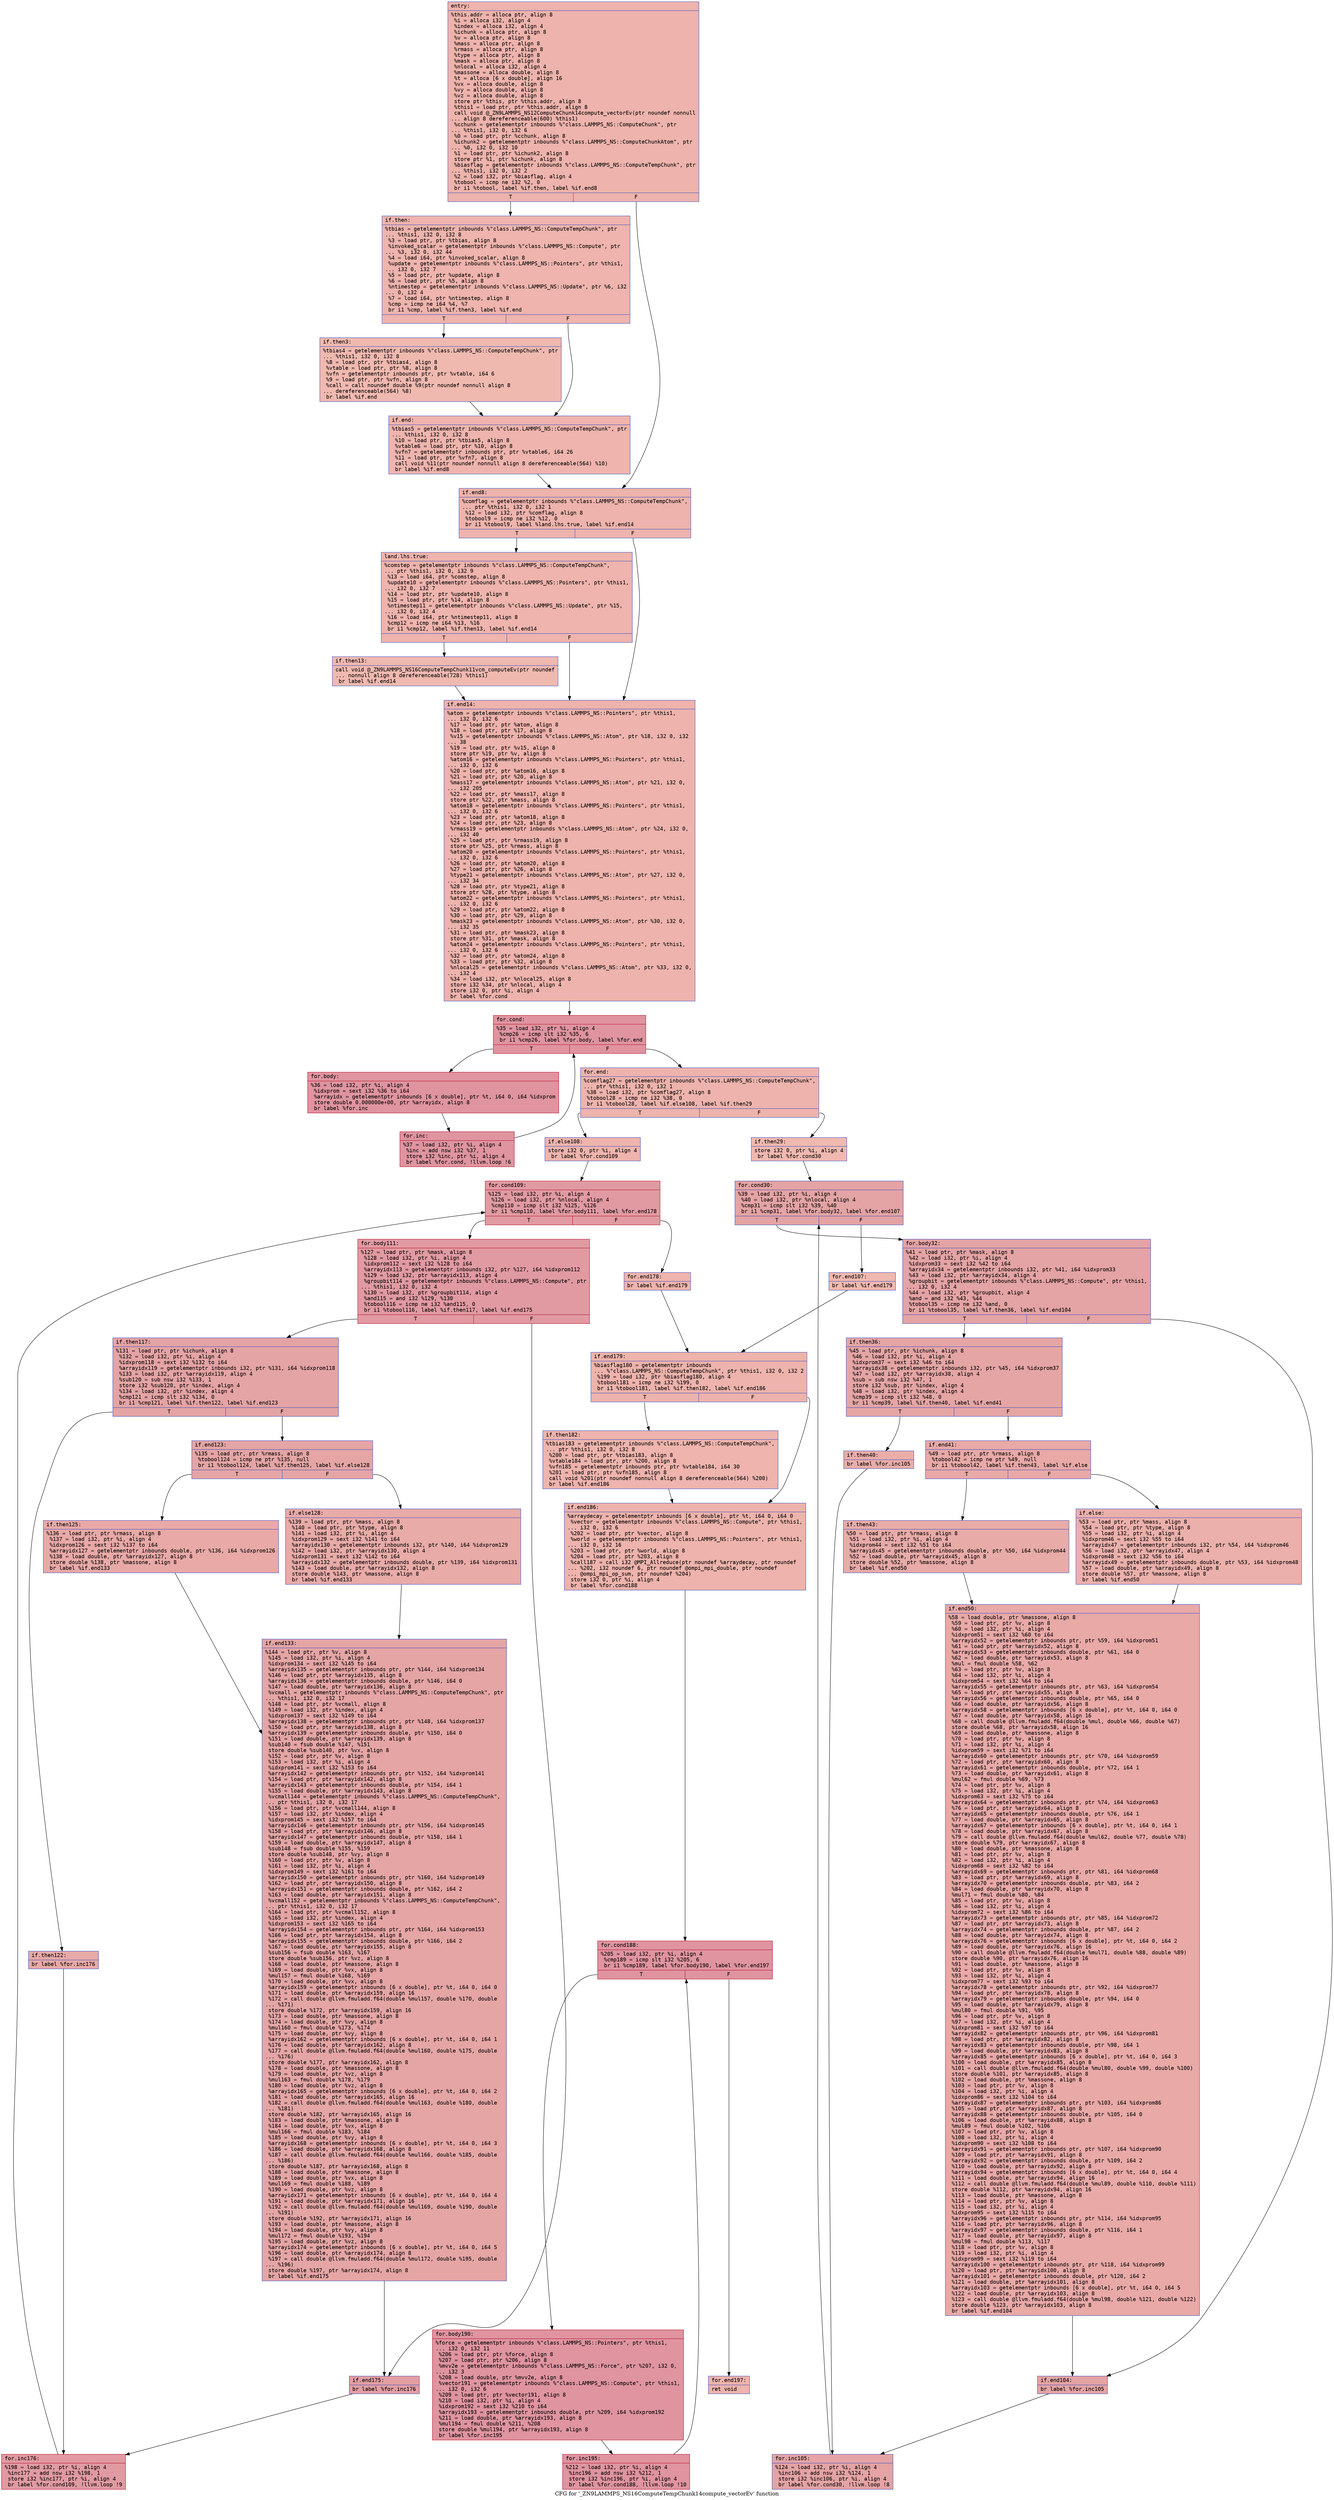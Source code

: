 digraph "CFG for '_ZN9LAMMPS_NS16ComputeTempChunk14compute_vectorEv' function" {
	label="CFG for '_ZN9LAMMPS_NS16ComputeTempChunk14compute_vectorEv' function";

	Node0x555af8be9c40 [shape=record,color="#3d50c3ff", style=filled, fillcolor="#d6524470" fontname="Courier",label="{entry:\l|  %this.addr = alloca ptr, align 8\l  %i = alloca i32, align 4\l  %index = alloca i32, align 4\l  %ichunk = alloca ptr, align 8\l  %v = alloca ptr, align 8\l  %mass = alloca ptr, align 8\l  %rmass = alloca ptr, align 8\l  %type = alloca ptr, align 8\l  %mask = alloca ptr, align 8\l  %nlocal = alloca i32, align 4\l  %massone = alloca double, align 8\l  %t = alloca [6 x double], align 16\l  %vx = alloca double, align 8\l  %vy = alloca double, align 8\l  %vz = alloca double, align 8\l  store ptr %this, ptr %this.addr, align 8\l  %this1 = load ptr, ptr %this.addr, align 8\l  call void @_ZN9LAMMPS_NS12ComputeChunk14compute_vectorEv(ptr noundef nonnull\l... align 8 dereferenceable(600) %this1)\l  %cchunk = getelementptr inbounds %\"class.LAMMPS_NS::ComputeChunk\", ptr\l... %this1, i32 0, i32 6\l  %0 = load ptr, ptr %cchunk, align 8\l  %ichunk2 = getelementptr inbounds %\"class.LAMMPS_NS::ComputeChunkAtom\", ptr\l... %0, i32 0, i32 10\l  %1 = load ptr, ptr %ichunk2, align 8\l  store ptr %1, ptr %ichunk, align 8\l  %biasflag = getelementptr inbounds %\"class.LAMMPS_NS::ComputeTempChunk\", ptr\l... %this1, i32 0, i32 2\l  %2 = load i32, ptr %biasflag, align 4\l  %tobool = icmp ne i32 %2, 0\l  br i1 %tobool, label %if.then, label %if.end8\l|{<s0>T|<s1>F}}"];
	Node0x555af8be9c40:s0 -> Node0x555af8bef3b0[tooltip="entry -> if.then\nProbability 62.50%" ];
	Node0x555af8be9c40:s1 -> Node0x555af8bef420[tooltip="entry -> if.end8\nProbability 37.50%" ];
	Node0x555af8bef3b0 [shape=record,color="#3d50c3ff", style=filled, fillcolor="#d8564670" fontname="Courier",label="{if.then:\l|  %tbias = getelementptr inbounds %\"class.LAMMPS_NS::ComputeTempChunk\", ptr\l... %this1, i32 0, i32 8\l  %3 = load ptr, ptr %tbias, align 8\l  %invoked_scalar = getelementptr inbounds %\"class.LAMMPS_NS::Compute\", ptr\l... %3, i32 0, i32 44\l  %4 = load i64, ptr %invoked_scalar, align 8\l  %update = getelementptr inbounds %\"class.LAMMPS_NS::Pointers\", ptr %this1,\l... i32 0, i32 7\l  %5 = load ptr, ptr %update, align 8\l  %6 = load ptr, ptr %5, align 8\l  %ntimestep = getelementptr inbounds %\"class.LAMMPS_NS::Update\", ptr %6, i32\l... 0, i32 4\l  %7 = load i64, ptr %ntimestep, align 8\l  %cmp = icmp ne i64 %4, %7\l  br i1 %cmp, label %if.then3, label %if.end\l|{<s0>T|<s1>F}}"];
	Node0x555af8bef3b0:s0 -> Node0x555af8befda0[tooltip="if.then -> if.then3\nProbability 50.00%" ];
	Node0x555af8bef3b0:s1 -> Node0x555af8befe20[tooltip="if.then -> if.end\nProbability 50.00%" ];
	Node0x555af8befda0 [shape=record,color="#3d50c3ff", style=filled, fillcolor="#de614d70" fontname="Courier",label="{if.then3:\l|  %tbias4 = getelementptr inbounds %\"class.LAMMPS_NS::ComputeTempChunk\", ptr\l... %this1, i32 0, i32 8\l  %8 = load ptr, ptr %tbias4, align 8\l  %vtable = load ptr, ptr %8, align 8\l  %vfn = getelementptr inbounds ptr, ptr %vtable, i64 6\l  %9 = load ptr, ptr %vfn, align 8\l  %call = call noundef double %9(ptr noundef nonnull align 8\l... dereferenceable(564) %8)\l  br label %if.end\l}"];
	Node0x555af8befda0 -> Node0x555af8befe20[tooltip="if.then3 -> if.end\nProbability 100.00%" ];
	Node0x555af8befe20 [shape=record,color="#3d50c3ff", style=filled, fillcolor="#d8564670" fontname="Courier",label="{if.end:\l|  %tbias5 = getelementptr inbounds %\"class.LAMMPS_NS::ComputeTempChunk\", ptr\l... %this1, i32 0, i32 8\l  %10 = load ptr, ptr %tbias5, align 8\l  %vtable6 = load ptr, ptr %10, align 8\l  %vfn7 = getelementptr inbounds ptr, ptr %vtable6, i64 26\l  %11 = load ptr, ptr %vfn7, align 8\l  call void %11(ptr noundef nonnull align 8 dereferenceable(564) %10)\l  br label %if.end8\l}"];
	Node0x555af8befe20 -> Node0x555af8bef420[tooltip="if.end -> if.end8\nProbability 100.00%" ];
	Node0x555af8bef420 [shape=record,color="#3d50c3ff", style=filled, fillcolor="#d6524470" fontname="Courier",label="{if.end8:\l|  %comflag = getelementptr inbounds %\"class.LAMMPS_NS::ComputeTempChunk\",\l... ptr %this1, i32 0, i32 1\l  %12 = load i32, ptr %comflag, align 8\l  %tobool9 = icmp ne i32 %12, 0\l  br i1 %tobool9, label %land.lhs.true, label %if.end14\l|{<s0>T|<s1>F}}"];
	Node0x555af8bef420:s0 -> Node0x555af8bf0ab0[tooltip="if.end8 -> land.lhs.true\nProbability 62.50%" ];
	Node0x555af8bef420:s1 -> Node0x555af8bf0b30[tooltip="if.end8 -> if.end14\nProbability 37.50%" ];
	Node0x555af8bf0ab0 [shape=record,color="#3d50c3ff", style=filled, fillcolor="#d8564670" fontname="Courier",label="{land.lhs.true:\l|  %comstep = getelementptr inbounds %\"class.LAMMPS_NS::ComputeTempChunk\",\l... ptr %this1, i32 0, i32 9\l  %13 = load i64, ptr %comstep, align 8\l  %update10 = getelementptr inbounds %\"class.LAMMPS_NS::Pointers\", ptr %this1,\l... i32 0, i32 7\l  %14 = load ptr, ptr %update10, align 8\l  %15 = load ptr, ptr %14, align 8\l  %ntimestep11 = getelementptr inbounds %\"class.LAMMPS_NS::Update\", ptr %15,\l... i32 0, i32 4\l  %16 = load i64, ptr %ntimestep11, align 8\l  %cmp12 = icmp ne i64 %13, %16\l  br i1 %cmp12, label %if.then13, label %if.end14\l|{<s0>T|<s1>F}}"];
	Node0x555af8bf0ab0:s0 -> Node0x555af8bf11d0[tooltip="land.lhs.true -> if.then13\nProbability 50.00%" ];
	Node0x555af8bf0ab0:s1 -> Node0x555af8bf0b30[tooltip="land.lhs.true -> if.end14\nProbability 50.00%" ];
	Node0x555af8bf11d0 [shape=record,color="#3d50c3ff", style=filled, fillcolor="#de614d70" fontname="Courier",label="{if.then13:\l|  call void @_ZN9LAMMPS_NS16ComputeTempChunk11vcm_computeEv(ptr noundef\l... nonnull align 8 dereferenceable(728) %this1)\l  br label %if.end14\l}"];
	Node0x555af8bf11d0 -> Node0x555af8bf0b30[tooltip="if.then13 -> if.end14\nProbability 100.00%" ];
	Node0x555af8bf0b30 [shape=record,color="#3d50c3ff", style=filled, fillcolor="#d6524470" fontname="Courier",label="{if.end14:\l|  %atom = getelementptr inbounds %\"class.LAMMPS_NS::Pointers\", ptr %this1,\l... i32 0, i32 6\l  %17 = load ptr, ptr %atom, align 8\l  %18 = load ptr, ptr %17, align 8\l  %v15 = getelementptr inbounds %\"class.LAMMPS_NS::Atom\", ptr %18, i32 0, i32\l... 38\l  %19 = load ptr, ptr %v15, align 8\l  store ptr %19, ptr %v, align 8\l  %atom16 = getelementptr inbounds %\"class.LAMMPS_NS::Pointers\", ptr %this1,\l... i32 0, i32 6\l  %20 = load ptr, ptr %atom16, align 8\l  %21 = load ptr, ptr %20, align 8\l  %mass17 = getelementptr inbounds %\"class.LAMMPS_NS::Atom\", ptr %21, i32 0,\l... i32 205\l  %22 = load ptr, ptr %mass17, align 8\l  store ptr %22, ptr %mass, align 8\l  %atom18 = getelementptr inbounds %\"class.LAMMPS_NS::Pointers\", ptr %this1,\l... i32 0, i32 6\l  %23 = load ptr, ptr %atom18, align 8\l  %24 = load ptr, ptr %23, align 8\l  %rmass19 = getelementptr inbounds %\"class.LAMMPS_NS::Atom\", ptr %24, i32 0,\l... i32 40\l  %25 = load ptr, ptr %rmass19, align 8\l  store ptr %25, ptr %rmass, align 8\l  %atom20 = getelementptr inbounds %\"class.LAMMPS_NS::Pointers\", ptr %this1,\l... i32 0, i32 6\l  %26 = load ptr, ptr %atom20, align 8\l  %27 = load ptr, ptr %26, align 8\l  %type21 = getelementptr inbounds %\"class.LAMMPS_NS::Atom\", ptr %27, i32 0,\l... i32 34\l  %28 = load ptr, ptr %type21, align 8\l  store ptr %28, ptr %type, align 8\l  %atom22 = getelementptr inbounds %\"class.LAMMPS_NS::Pointers\", ptr %this1,\l... i32 0, i32 6\l  %29 = load ptr, ptr %atom22, align 8\l  %30 = load ptr, ptr %29, align 8\l  %mask23 = getelementptr inbounds %\"class.LAMMPS_NS::Atom\", ptr %30, i32 0,\l... i32 35\l  %31 = load ptr, ptr %mask23, align 8\l  store ptr %31, ptr %mask, align 8\l  %atom24 = getelementptr inbounds %\"class.LAMMPS_NS::Pointers\", ptr %this1,\l... i32 0, i32 6\l  %32 = load ptr, ptr %atom24, align 8\l  %33 = load ptr, ptr %32, align 8\l  %nlocal25 = getelementptr inbounds %\"class.LAMMPS_NS::Atom\", ptr %33, i32 0,\l... i32 4\l  %34 = load i32, ptr %nlocal25, align 8\l  store i32 %34, ptr %nlocal, align 4\l  store i32 0, ptr %i, align 4\l  br label %for.cond\l}"];
	Node0x555af8bf0b30 -> Node0x555af8bf2e80[tooltip="if.end14 -> for.cond\nProbability 100.00%" ];
	Node0x555af8bf2e80 [shape=record,color="#b70d28ff", style=filled, fillcolor="#b70d2870" fontname="Courier",label="{for.cond:\l|  %35 = load i32, ptr %i, align 4\l  %cmp26 = icmp slt i32 %35, 6\l  br i1 %cmp26, label %for.body, label %for.end\l|{<s0>T|<s1>F}}"];
	Node0x555af8bf2e80:s0 -> Node0x555af8bf30a0[tooltip="for.cond -> for.body\nProbability 96.88%" ];
	Node0x555af8bf2e80:s1 -> Node0x555af8bf3120[tooltip="for.cond -> for.end\nProbability 3.12%" ];
	Node0x555af8bf30a0 [shape=record,color="#b70d28ff", style=filled, fillcolor="#b70d2870" fontname="Courier",label="{for.body:\l|  %36 = load i32, ptr %i, align 4\l  %idxprom = sext i32 %36 to i64\l  %arrayidx = getelementptr inbounds [6 x double], ptr %t, i64 0, i64 %idxprom\l  store double 0.000000e+00, ptr %arrayidx, align 8\l  br label %for.inc\l}"];
	Node0x555af8bf30a0 -> Node0x555af8bf34e0[tooltip="for.body -> for.inc\nProbability 100.00%" ];
	Node0x555af8bf34e0 [shape=record,color="#b70d28ff", style=filled, fillcolor="#b70d2870" fontname="Courier",label="{for.inc:\l|  %37 = load i32, ptr %i, align 4\l  %inc = add nsw i32 %37, 1\l  store i32 %inc, ptr %i, align 4\l  br label %for.cond, !llvm.loop !6\l}"];
	Node0x555af8bf34e0 -> Node0x555af8bf2e80[tooltip="for.inc -> for.cond\nProbability 100.00%" ];
	Node0x555af8bf3120 [shape=record,color="#3d50c3ff", style=filled, fillcolor="#d6524470" fontname="Courier",label="{for.end:\l|  %comflag27 = getelementptr inbounds %\"class.LAMMPS_NS::ComputeTempChunk\",\l... ptr %this1, i32 0, i32 1\l  %38 = load i32, ptr %comflag27, align 8\l  %tobool28 = icmp ne i32 %38, 0\l  br i1 %tobool28, label %if.else108, label %if.then29\l|{<s0>T|<s1>F}}"];
	Node0x555af8bf3120:s0 -> Node0x555af8bf3b00[tooltip="for.end -> if.else108\nProbability 62.50%" ];
	Node0x555af8bf3120:s1 -> Node0x555af8bf3b80[tooltip="for.end -> if.then29\nProbability 37.50%" ];
	Node0x555af8bf3b80 [shape=record,color="#3d50c3ff", style=filled, fillcolor="#de614d70" fontname="Courier",label="{if.then29:\l|  store i32 0, ptr %i, align 4\l  br label %for.cond30\l}"];
	Node0x555af8bf3b80 -> Node0x555af8bf3d50[tooltip="if.then29 -> for.cond30\nProbability 100.00%" ];
	Node0x555af8bf3d50 [shape=record,color="#3d50c3ff", style=filled, fillcolor="#c32e3170" fontname="Courier",label="{for.cond30:\l|  %39 = load i32, ptr %i, align 4\l  %40 = load i32, ptr %nlocal, align 4\l  %cmp31 = icmp slt i32 %39, %40\l  br i1 %cmp31, label %for.body32, label %for.end107\l|{<s0>T|<s1>F}}"];
	Node0x555af8bf3d50:s0 -> Node0x555af8bf3ff0[tooltip="for.cond30 -> for.body32\nProbability 96.88%" ];
	Node0x555af8bf3d50:s1 -> Node0x555af8bf4070[tooltip="for.cond30 -> for.end107\nProbability 3.12%" ];
	Node0x555af8bf3ff0 [shape=record,color="#3d50c3ff", style=filled, fillcolor="#c32e3170" fontname="Courier",label="{for.body32:\l|  %41 = load ptr, ptr %mask, align 8\l  %42 = load i32, ptr %i, align 4\l  %idxprom33 = sext i32 %42 to i64\l  %arrayidx34 = getelementptr inbounds i32, ptr %41, i64 %idxprom33\l  %43 = load i32, ptr %arrayidx34, align 4\l  %groupbit = getelementptr inbounds %\"class.LAMMPS_NS::Compute\", ptr %this1,\l... i32 0, i32 4\l  %44 = load i32, ptr %groupbit, align 4\l  %and = and i32 %43, %44\l  %tobool35 = icmp ne i32 %and, 0\l  br i1 %tobool35, label %if.then36, label %if.end104\l|{<s0>T|<s1>F}}"];
	Node0x555af8bf3ff0:s0 -> Node0x555af8bf4770[tooltip="for.body32 -> if.then36\nProbability 62.50%" ];
	Node0x555af8bf3ff0:s1 -> Node0x555af8bf47f0[tooltip="for.body32 -> if.end104\nProbability 37.50%" ];
	Node0x555af8bf4770 [shape=record,color="#3d50c3ff", style=filled, fillcolor="#c5333470" fontname="Courier",label="{if.then36:\l|  %45 = load ptr, ptr %ichunk, align 8\l  %46 = load i32, ptr %i, align 4\l  %idxprom37 = sext i32 %46 to i64\l  %arrayidx38 = getelementptr inbounds i32, ptr %45, i64 %idxprom37\l  %47 = load i32, ptr %arrayidx38, align 4\l  %sub = sub nsw i32 %47, 1\l  store i32 %sub, ptr %index, align 4\l  %48 = load i32, ptr %index, align 4\l  %cmp39 = icmp slt i32 %48, 0\l  br i1 %cmp39, label %if.then40, label %if.end41\l|{<s0>T|<s1>F}}"];
	Node0x555af8bf4770:s0 -> Node0x555af8bf56a0[tooltip="if.then36 -> if.then40\nProbability 37.50%" ];
	Node0x555af8bf4770:s1 -> Node0x555af8bf5720[tooltip="if.then36 -> if.end41\nProbability 62.50%" ];
	Node0x555af8bf56a0 [shape=record,color="#3d50c3ff", style=filled, fillcolor="#d0473d70" fontname="Courier",label="{if.then40:\l|  br label %for.inc105\l}"];
	Node0x555af8bf56a0 -> Node0x555af8bf5850[tooltip="if.then40 -> for.inc105\nProbability 100.00%" ];
	Node0x555af8bf5720 [shape=record,color="#3d50c3ff", style=filled, fillcolor="#ca3b3770" fontname="Courier",label="{if.end41:\l|  %49 = load ptr, ptr %rmass, align 8\l  %tobool42 = icmp ne ptr %49, null\l  br i1 %tobool42, label %if.then43, label %if.else\l|{<s0>T|<s1>F}}"];
	Node0x555af8bf5720:s0 -> Node0x555af8bf5a80[tooltip="if.end41 -> if.then43\nProbability 62.50%" ];
	Node0x555af8bf5720:s1 -> Node0x555af8bf5b00[tooltip="if.end41 -> if.else\nProbability 37.50%" ];
	Node0x555af8bf5a80 [shape=record,color="#3d50c3ff", style=filled, fillcolor="#cc403a70" fontname="Courier",label="{if.then43:\l|  %50 = load ptr, ptr %rmass, align 8\l  %51 = load i32, ptr %i, align 4\l  %idxprom44 = sext i32 %51 to i64\l  %arrayidx45 = getelementptr inbounds double, ptr %50, i64 %idxprom44\l  %52 = load double, ptr %arrayidx45, align 8\l  store double %52, ptr %massone, align 8\l  br label %if.end50\l}"];
	Node0x555af8bf5a80 -> Node0x555af8bf5fb0[tooltip="if.then43 -> if.end50\nProbability 100.00%" ];
	Node0x555af8bf5b00 [shape=record,color="#3d50c3ff", style=filled, fillcolor="#d24b4070" fontname="Courier",label="{if.else:\l|  %53 = load ptr, ptr %mass, align 8\l  %54 = load ptr, ptr %type, align 8\l  %55 = load i32, ptr %i, align 4\l  %idxprom46 = sext i32 %55 to i64\l  %arrayidx47 = getelementptr inbounds i32, ptr %54, i64 %idxprom46\l  %56 = load i32, ptr %arrayidx47, align 4\l  %idxprom48 = sext i32 %56 to i64\l  %arrayidx49 = getelementptr inbounds double, ptr %53, i64 %idxprom48\l  %57 = load double, ptr %arrayidx49, align 8\l  store double %57, ptr %massone, align 8\l  br label %if.end50\l}"];
	Node0x555af8bf5b00 -> Node0x555af8bf5fb0[tooltip="if.else -> if.end50\nProbability 100.00%" ];
	Node0x555af8bf5fb0 [shape=record,color="#3d50c3ff", style=filled, fillcolor="#ca3b3770" fontname="Courier",label="{if.end50:\l|  %58 = load double, ptr %massone, align 8\l  %59 = load ptr, ptr %v, align 8\l  %60 = load i32, ptr %i, align 4\l  %idxprom51 = sext i32 %60 to i64\l  %arrayidx52 = getelementptr inbounds ptr, ptr %59, i64 %idxprom51\l  %61 = load ptr, ptr %arrayidx52, align 8\l  %arrayidx53 = getelementptr inbounds double, ptr %61, i64 0\l  %62 = load double, ptr %arrayidx53, align 8\l  %mul = fmul double %58, %62\l  %63 = load ptr, ptr %v, align 8\l  %64 = load i32, ptr %i, align 4\l  %idxprom54 = sext i32 %64 to i64\l  %arrayidx55 = getelementptr inbounds ptr, ptr %63, i64 %idxprom54\l  %65 = load ptr, ptr %arrayidx55, align 8\l  %arrayidx56 = getelementptr inbounds double, ptr %65, i64 0\l  %66 = load double, ptr %arrayidx56, align 8\l  %arrayidx58 = getelementptr inbounds [6 x double], ptr %t, i64 0, i64 0\l  %67 = load double, ptr %arrayidx58, align 16\l  %68 = call double @llvm.fmuladd.f64(double %mul, double %66, double %67)\l  store double %68, ptr %arrayidx58, align 16\l  %69 = load double, ptr %massone, align 8\l  %70 = load ptr, ptr %v, align 8\l  %71 = load i32, ptr %i, align 4\l  %idxprom59 = sext i32 %71 to i64\l  %arrayidx60 = getelementptr inbounds ptr, ptr %70, i64 %idxprom59\l  %72 = load ptr, ptr %arrayidx60, align 8\l  %arrayidx61 = getelementptr inbounds double, ptr %72, i64 1\l  %73 = load double, ptr %arrayidx61, align 8\l  %mul62 = fmul double %69, %73\l  %74 = load ptr, ptr %v, align 8\l  %75 = load i32, ptr %i, align 4\l  %idxprom63 = sext i32 %75 to i64\l  %arrayidx64 = getelementptr inbounds ptr, ptr %74, i64 %idxprom63\l  %76 = load ptr, ptr %arrayidx64, align 8\l  %arrayidx65 = getelementptr inbounds double, ptr %76, i64 1\l  %77 = load double, ptr %arrayidx65, align 8\l  %arrayidx67 = getelementptr inbounds [6 x double], ptr %t, i64 0, i64 1\l  %78 = load double, ptr %arrayidx67, align 8\l  %79 = call double @llvm.fmuladd.f64(double %mul62, double %77, double %78)\l  store double %79, ptr %arrayidx67, align 8\l  %80 = load double, ptr %massone, align 8\l  %81 = load ptr, ptr %v, align 8\l  %82 = load i32, ptr %i, align 4\l  %idxprom68 = sext i32 %82 to i64\l  %arrayidx69 = getelementptr inbounds ptr, ptr %81, i64 %idxprom68\l  %83 = load ptr, ptr %arrayidx69, align 8\l  %arrayidx70 = getelementptr inbounds double, ptr %83, i64 2\l  %84 = load double, ptr %arrayidx70, align 8\l  %mul71 = fmul double %80, %84\l  %85 = load ptr, ptr %v, align 8\l  %86 = load i32, ptr %i, align 4\l  %idxprom72 = sext i32 %86 to i64\l  %arrayidx73 = getelementptr inbounds ptr, ptr %85, i64 %idxprom72\l  %87 = load ptr, ptr %arrayidx73, align 8\l  %arrayidx74 = getelementptr inbounds double, ptr %87, i64 2\l  %88 = load double, ptr %arrayidx74, align 8\l  %arrayidx76 = getelementptr inbounds [6 x double], ptr %t, i64 0, i64 2\l  %89 = load double, ptr %arrayidx76, align 16\l  %90 = call double @llvm.fmuladd.f64(double %mul71, double %88, double %89)\l  store double %90, ptr %arrayidx76, align 16\l  %91 = load double, ptr %massone, align 8\l  %92 = load ptr, ptr %v, align 8\l  %93 = load i32, ptr %i, align 4\l  %idxprom77 = sext i32 %93 to i64\l  %arrayidx78 = getelementptr inbounds ptr, ptr %92, i64 %idxprom77\l  %94 = load ptr, ptr %arrayidx78, align 8\l  %arrayidx79 = getelementptr inbounds double, ptr %94, i64 0\l  %95 = load double, ptr %arrayidx79, align 8\l  %mul80 = fmul double %91, %95\l  %96 = load ptr, ptr %v, align 8\l  %97 = load i32, ptr %i, align 4\l  %idxprom81 = sext i32 %97 to i64\l  %arrayidx82 = getelementptr inbounds ptr, ptr %96, i64 %idxprom81\l  %98 = load ptr, ptr %arrayidx82, align 8\l  %arrayidx83 = getelementptr inbounds double, ptr %98, i64 1\l  %99 = load double, ptr %arrayidx83, align 8\l  %arrayidx85 = getelementptr inbounds [6 x double], ptr %t, i64 0, i64 3\l  %100 = load double, ptr %arrayidx85, align 8\l  %101 = call double @llvm.fmuladd.f64(double %mul80, double %99, double %100)\l  store double %101, ptr %arrayidx85, align 8\l  %102 = load double, ptr %massone, align 8\l  %103 = load ptr, ptr %v, align 8\l  %104 = load i32, ptr %i, align 4\l  %idxprom86 = sext i32 %104 to i64\l  %arrayidx87 = getelementptr inbounds ptr, ptr %103, i64 %idxprom86\l  %105 = load ptr, ptr %arrayidx87, align 8\l  %arrayidx88 = getelementptr inbounds double, ptr %105, i64 0\l  %106 = load double, ptr %arrayidx88, align 8\l  %mul89 = fmul double %102, %106\l  %107 = load ptr, ptr %v, align 8\l  %108 = load i32, ptr %i, align 4\l  %idxprom90 = sext i32 %108 to i64\l  %arrayidx91 = getelementptr inbounds ptr, ptr %107, i64 %idxprom90\l  %109 = load ptr, ptr %arrayidx91, align 8\l  %arrayidx92 = getelementptr inbounds double, ptr %109, i64 2\l  %110 = load double, ptr %arrayidx92, align 8\l  %arrayidx94 = getelementptr inbounds [6 x double], ptr %t, i64 0, i64 4\l  %111 = load double, ptr %arrayidx94, align 16\l  %112 = call double @llvm.fmuladd.f64(double %mul89, double %110, double %111)\l  store double %112, ptr %arrayidx94, align 16\l  %113 = load double, ptr %massone, align 8\l  %114 = load ptr, ptr %v, align 8\l  %115 = load i32, ptr %i, align 4\l  %idxprom95 = sext i32 %115 to i64\l  %arrayidx96 = getelementptr inbounds ptr, ptr %114, i64 %idxprom95\l  %116 = load ptr, ptr %arrayidx96, align 8\l  %arrayidx97 = getelementptr inbounds double, ptr %116, i64 1\l  %117 = load double, ptr %arrayidx97, align 8\l  %mul98 = fmul double %113, %117\l  %118 = load ptr, ptr %v, align 8\l  %119 = load i32, ptr %i, align 4\l  %idxprom99 = sext i32 %119 to i64\l  %arrayidx100 = getelementptr inbounds ptr, ptr %118, i64 %idxprom99\l  %120 = load ptr, ptr %arrayidx100, align 8\l  %arrayidx101 = getelementptr inbounds double, ptr %120, i64 2\l  %121 = load double, ptr %arrayidx101, align 8\l  %arrayidx103 = getelementptr inbounds [6 x double], ptr %t, i64 0, i64 5\l  %122 = load double, ptr %arrayidx103, align 8\l  %123 = call double @llvm.fmuladd.f64(double %mul98, double %121, double %122)\l  store double %123, ptr %arrayidx103, align 8\l  br label %if.end104\l}"];
	Node0x555af8bf5fb0 -> Node0x555af8bf47f0[tooltip="if.end50 -> if.end104\nProbability 100.00%" ];
	Node0x555af8bf47f0 [shape=record,color="#3d50c3ff", style=filled, fillcolor="#c32e3170" fontname="Courier",label="{if.end104:\l|  br label %for.inc105\l}"];
	Node0x555af8bf47f0 -> Node0x555af8bf5850[tooltip="if.end104 -> for.inc105\nProbability 100.00%" ];
	Node0x555af8bf5850 [shape=record,color="#3d50c3ff", style=filled, fillcolor="#c32e3170" fontname="Courier",label="{for.inc105:\l|  %124 = load i32, ptr %i, align 4\l  %inc106 = add nsw i32 %124, 1\l  store i32 %inc106, ptr %i, align 4\l  br label %for.cond30, !llvm.loop !8\l}"];
	Node0x555af8bf5850 -> Node0x555af8bf3d50[tooltip="for.inc105 -> for.cond30\nProbability 100.00%" ];
	Node0x555af8bf4070 [shape=record,color="#3d50c3ff", style=filled, fillcolor="#de614d70" fontname="Courier",label="{for.end107:\l|  br label %if.end179\l}"];
	Node0x555af8bf4070 -> Node0x555af8bfc730[tooltip="for.end107 -> if.end179\nProbability 100.00%" ];
	Node0x555af8bf3b00 [shape=record,color="#3d50c3ff", style=filled, fillcolor="#d8564670" fontname="Courier",label="{if.else108:\l|  store i32 0, ptr %i, align 4\l  br label %for.cond109\l}"];
	Node0x555af8bf3b00 -> Node0x555af8bfc890[tooltip="if.else108 -> for.cond109\nProbability 100.00%" ];
	Node0x555af8bfc890 [shape=record,color="#b70d28ff", style=filled, fillcolor="#bb1b2c70" fontname="Courier",label="{for.cond109:\l|  %125 = load i32, ptr %i, align 4\l  %126 = load i32, ptr %nlocal, align 4\l  %cmp110 = icmp slt i32 %125, %126\l  br i1 %cmp110, label %for.body111, label %for.end178\l|{<s0>T|<s1>F}}"];
	Node0x555af8bfc890:s0 -> Node0x555af8bfcae0[tooltip="for.cond109 -> for.body111\nProbability 96.88%" ];
	Node0x555af8bfc890:s1 -> Node0x555af8bfcb60[tooltip="for.cond109 -> for.end178\nProbability 3.12%" ];
	Node0x555af8bfcae0 [shape=record,color="#b70d28ff", style=filled, fillcolor="#bb1b2c70" fontname="Courier",label="{for.body111:\l|  %127 = load ptr, ptr %mask, align 8\l  %128 = load i32, ptr %i, align 4\l  %idxprom112 = sext i32 %128 to i64\l  %arrayidx113 = getelementptr inbounds i32, ptr %127, i64 %idxprom112\l  %129 = load i32, ptr %arrayidx113, align 4\l  %groupbit114 = getelementptr inbounds %\"class.LAMMPS_NS::Compute\", ptr\l... %this1, i32 0, i32 4\l  %130 = load i32, ptr %groupbit114, align 4\l  %and115 = and i32 %129, %130\l  %tobool116 = icmp ne i32 %and115, 0\l  br i1 %tobool116, label %if.then117, label %if.end175\l|{<s0>T|<s1>F}}"];
	Node0x555af8bfcae0:s0 -> Node0x555af8bfd260[tooltip="for.body111 -> if.then117\nProbability 62.50%" ];
	Node0x555af8bfcae0:s1 -> Node0x555af8bfd2e0[tooltip="for.body111 -> if.end175\nProbability 37.50%" ];
	Node0x555af8bfd260 [shape=record,color="#3d50c3ff", style=filled, fillcolor="#c32e3170" fontname="Courier",label="{if.then117:\l|  %131 = load ptr, ptr %ichunk, align 8\l  %132 = load i32, ptr %i, align 4\l  %idxprom118 = sext i32 %132 to i64\l  %arrayidx119 = getelementptr inbounds i32, ptr %131, i64 %idxprom118\l  %133 = load i32, ptr %arrayidx119, align 4\l  %sub120 = sub nsw i32 %133, 1\l  store i32 %sub120, ptr %index, align 4\l  %134 = load i32, ptr %index, align 4\l  %cmp121 = icmp slt i32 %134, 0\l  br i1 %cmp121, label %if.then122, label %if.end123\l|{<s0>T|<s1>F}}"];
	Node0x555af8bfd260:s0 -> Node0x555af8bfd980[tooltip="if.then117 -> if.then122\nProbability 37.50%" ];
	Node0x555af8bfd260:s1 -> Node0x555af8bfda00[tooltip="if.then117 -> if.end123\nProbability 62.50%" ];
	Node0x555af8bfd980 [shape=record,color="#3d50c3ff", style=filled, fillcolor="#ca3b3770" fontname="Courier",label="{if.then122:\l|  br label %for.inc176\l}"];
	Node0x555af8bfd980 -> Node0x555af8bfdb30[tooltip="if.then122 -> for.inc176\nProbability 100.00%" ];
	Node0x555af8bfda00 [shape=record,color="#3d50c3ff", style=filled, fillcolor="#c5333470" fontname="Courier",label="{if.end123:\l|  %135 = load ptr, ptr %rmass, align 8\l  %tobool124 = icmp ne ptr %135, null\l  br i1 %tobool124, label %if.then125, label %if.else128\l|{<s0>T|<s1>F}}"];
	Node0x555af8bfda00:s0 -> Node0x555af8bfdd60[tooltip="if.end123 -> if.then125\nProbability 62.50%" ];
	Node0x555af8bfda00:s1 -> Node0x555af8bfdde0[tooltip="if.end123 -> if.else128\nProbability 37.50%" ];
	Node0x555af8bfdd60 [shape=record,color="#3d50c3ff", style=filled, fillcolor="#ca3b3770" fontname="Courier",label="{if.then125:\l|  %136 = load ptr, ptr %rmass, align 8\l  %137 = load i32, ptr %i, align 4\l  %idxprom126 = sext i32 %137 to i64\l  %arrayidx127 = getelementptr inbounds double, ptr %136, i64 %idxprom126\l  %138 = load double, ptr %arrayidx127, align 8\l  store double %138, ptr %massone, align 8\l  br label %if.end133\l}"];
	Node0x555af8bfdd60 -> Node0x555af8bfe2a0[tooltip="if.then125 -> if.end133\nProbability 100.00%" ];
	Node0x555af8bfdde0 [shape=record,color="#3d50c3ff", style=filled, fillcolor="#cc403a70" fontname="Courier",label="{if.else128:\l|  %139 = load ptr, ptr %mass, align 8\l  %140 = load ptr, ptr %type, align 8\l  %141 = load i32, ptr %i, align 4\l  %idxprom129 = sext i32 %141 to i64\l  %arrayidx130 = getelementptr inbounds i32, ptr %140, i64 %idxprom129\l  %142 = load i32, ptr %arrayidx130, align 4\l  %idxprom131 = sext i32 %142 to i64\l  %arrayidx132 = getelementptr inbounds double, ptr %139, i64 %idxprom131\l  %143 = load double, ptr %arrayidx132, align 8\l  store double %143, ptr %massone, align 8\l  br label %if.end133\l}"];
	Node0x555af8bfdde0 -> Node0x555af8bfe2a0[tooltip="if.else128 -> if.end133\nProbability 100.00%" ];
	Node0x555af8bfe2a0 [shape=record,color="#3d50c3ff", style=filled, fillcolor="#c5333470" fontname="Courier",label="{if.end133:\l|  %144 = load ptr, ptr %v, align 8\l  %145 = load i32, ptr %i, align 4\l  %idxprom134 = sext i32 %145 to i64\l  %arrayidx135 = getelementptr inbounds ptr, ptr %144, i64 %idxprom134\l  %146 = load ptr, ptr %arrayidx135, align 8\l  %arrayidx136 = getelementptr inbounds double, ptr %146, i64 0\l  %147 = load double, ptr %arrayidx136, align 8\l  %vcmall = getelementptr inbounds %\"class.LAMMPS_NS::ComputeTempChunk\", ptr\l... %this1, i32 0, i32 17\l  %148 = load ptr, ptr %vcmall, align 8\l  %149 = load i32, ptr %index, align 4\l  %idxprom137 = sext i32 %149 to i64\l  %arrayidx138 = getelementptr inbounds ptr, ptr %148, i64 %idxprom137\l  %150 = load ptr, ptr %arrayidx138, align 8\l  %arrayidx139 = getelementptr inbounds double, ptr %150, i64 0\l  %151 = load double, ptr %arrayidx139, align 8\l  %sub140 = fsub double %147, %151\l  store double %sub140, ptr %vx, align 8\l  %152 = load ptr, ptr %v, align 8\l  %153 = load i32, ptr %i, align 4\l  %idxprom141 = sext i32 %153 to i64\l  %arrayidx142 = getelementptr inbounds ptr, ptr %152, i64 %idxprom141\l  %154 = load ptr, ptr %arrayidx142, align 8\l  %arrayidx143 = getelementptr inbounds double, ptr %154, i64 1\l  %155 = load double, ptr %arrayidx143, align 8\l  %vcmall144 = getelementptr inbounds %\"class.LAMMPS_NS::ComputeTempChunk\",\l... ptr %this1, i32 0, i32 17\l  %156 = load ptr, ptr %vcmall144, align 8\l  %157 = load i32, ptr %index, align 4\l  %idxprom145 = sext i32 %157 to i64\l  %arrayidx146 = getelementptr inbounds ptr, ptr %156, i64 %idxprom145\l  %158 = load ptr, ptr %arrayidx146, align 8\l  %arrayidx147 = getelementptr inbounds double, ptr %158, i64 1\l  %159 = load double, ptr %arrayidx147, align 8\l  %sub148 = fsub double %155, %159\l  store double %sub148, ptr %vy, align 8\l  %160 = load ptr, ptr %v, align 8\l  %161 = load i32, ptr %i, align 4\l  %idxprom149 = sext i32 %161 to i64\l  %arrayidx150 = getelementptr inbounds ptr, ptr %160, i64 %idxprom149\l  %162 = load ptr, ptr %arrayidx150, align 8\l  %arrayidx151 = getelementptr inbounds double, ptr %162, i64 2\l  %163 = load double, ptr %arrayidx151, align 8\l  %vcmall152 = getelementptr inbounds %\"class.LAMMPS_NS::ComputeTempChunk\",\l... ptr %this1, i32 0, i32 17\l  %164 = load ptr, ptr %vcmall152, align 8\l  %165 = load i32, ptr %index, align 4\l  %idxprom153 = sext i32 %165 to i64\l  %arrayidx154 = getelementptr inbounds ptr, ptr %164, i64 %idxprom153\l  %166 = load ptr, ptr %arrayidx154, align 8\l  %arrayidx155 = getelementptr inbounds double, ptr %166, i64 2\l  %167 = load double, ptr %arrayidx155, align 8\l  %sub156 = fsub double %163, %167\l  store double %sub156, ptr %vz, align 8\l  %168 = load double, ptr %massone, align 8\l  %169 = load double, ptr %vx, align 8\l  %mul157 = fmul double %168, %169\l  %170 = load double, ptr %vx, align 8\l  %arrayidx159 = getelementptr inbounds [6 x double], ptr %t, i64 0, i64 0\l  %171 = load double, ptr %arrayidx159, align 16\l  %172 = call double @llvm.fmuladd.f64(double %mul157, double %170, double\l... %171)\l  store double %172, ptr %arrayidx159, align 16\l  %173 = load double, ptr %massone, align 8\l  %174 = load double, ptr %vy, align 8\l  %mul160 = fmul double %173, %174\l  %175 = load double, ptr %vy, align 8\l  %arrayidx162 = getelementptr inbounds [6 x double], ptr %t, i64 0, i64 1\l  %176 = load double, ptr %arrayidx162, align 8\l  %177 = call double @llvm.fmuladd.f64(double %mul160, double %175, double\l... %176)\l  store double %177, ptr %arrayidx162, align 8\l  %178 = load double, ptr %massone, align 8\l  %179 = load double, ptr %vz, align 8\l  %mul163 = fmul double %178, %179\l  %180 = load double, ptr %vz, align 8\l  %arrayidx165 = getelementptr inbounds [6 x double], ptr %t, i64 0, i64 2\l  %181 = load double, ptr %arrayidx165, align 16\l  %182 = call double @llvm.fmuladd.f64(double %mul163, double %180, double\l... %181)\l  store double %182, ptr %arrayidx165, align 16\l  %183 = load double, ptr %massone, align 8\l  %184 = load double, ptr %vx, align 8\l  %mul166 = fmul double %183, %184\l  %185 = load double, ptr %vy, align 8\l  %arrayidx168 = getelementptr inbounds [6 x double], ptr %t, i64 0, i64 3\l  %186 = load double, ptr %arrayidx168, align 8\l  %187 = call double @llvm.fmuladd.f64(double %mul166, double %185, double\l... %186)\l  store double %187, ptr %arrayidx168, align 8\l  %188 = load double, ptr %massone, align 8\l  %189 = load double, ptr %vx, align 8\l  %mul169 = fmul double %188, %189\l  %190 = load double, ptr %vz, align 8\l  %arrayidx171 = getelementptr inbounds [6 x double], ptr %t, i64 0, i64 4\l  %191 = load double, ptr %arrayidx171, align 16\l  %192 = call double @llvm.fmuladd.f64(double %mul169, double %190, double\l... %191)\l  store double %192, ptr %arrayidx171, align 16\l  %193 = load double, ptr %massone, align 8\l  %194 = load double, ptr %vy, align 8\l  %mul172 = fmul double %193, %194\l  %195 = load double, ptr %vz, align 8\l  %arrayidx174 = getelementptr inbounds [6 x double], ptr %t, i64 0, i64 5\l  %196 = load double, ptr %arrayidx174, align 8\l  %197 = call double @llvm.fmuladd.f64(double %mul172, double %195, double\l... %196)\l  store double %197, ptr %arrayidx174, align 8\l  br label %if.end175\l}"];
	Node0x555af8bfe2a0 -> Node0x555af8bfd2e0[tooltip="if.end133 -> if.end175\nProbability 100.00%" ];
	Node0x555af8bfd2e0 [shape=record,color="#3d50c3ff", style=filled, fillcolor="#be242e70" fontname="Courier",label="{if.end175:\l|  br label %for.inc176\l}"];
	Node0x555af8bfd2e0 -> Node0x555af8bfdb30[tooltip="if.end175 -> for.inc176\nProbability 100.00%" ];
	Node0x555af8bfdb30 [shape=record,color="#b70d28ff", style=filled, fillcolor="#bb1b2c70" fontname="Courier",label="{for.inc176:\l|  %198 = load i32, ptr %i, align 4\l  %inc177 = add nsw i32 %198, 1\l  store i32 %inc177, ptr %i, align 4\l  br label %for.cond109, !llvm.loop !9\l}"];
	Node0x555af8bfdb30 -> Node0x555af8bfc890[tooltip="for.inc176 -> for.cond109\nProbability 100.00%" ];
	Node0x555af8bfcb60 [shape=record,color="#3d50c3ff", style=filled, fillcolor="#d8564670" fontname="Courier",label="{for.end178:\l|  br label %if.end179\l}"];
	Node0x555af8bfcb60 -> Node0x555af8bfc730[tooltip="for.end178 -> if.end179\nProbability 100.00%" ];
	Node0x555af8bfc730 [shape=record,color="#3d50c3ff", style=filled, fillcolor="#d6524470" fontname="Courier",label="{if.end179:\l|  %biasflag180 = getelementptr inbounds\l... %\"class.LAMMPS_NS::ComputeTempChunk\", ptr %this1, i32 0, i32 2\l  %199 = load i32, ptr %biasflag180, align 4\l  %tobool181 = icmp ne i32 %199, 0\l  br i1 %tobool181, label %if.then182, label %if.end186\l|{<s0>T|<s1>F}}"];
	Node0x555af8bfc730:s0 -> Node0x555af8bfa620[tooltip="if.end179 -> if.then182\nProbability 62.50%" ];
	Node0x555af8bfc730:s1 -> Node0x555af8bfa6a0[tooltip="if.end179 -> if.end186\nProbability 37.50%" ];
	Node0x555af8bfa620 [shape=record,color="#3d50c3ff", style=filled, fillcolor="#d8564670" fontname="Courier",label="{if.then182:\l|  %tbias183 = getelementptr inbounds %\"class.LAMMPS_NS::ComputeTempChunk\",\l... ptr %this1, i32 0, i32 8\l  %200 = load ptr, ptr %tbias183, align 8\l  %vtable184 = load ptr, ptr %200, align 8\l  %vfn185 = getelementptr inbounds ptr, ptr %vtable184, i64 30\l  %201 = load ptr, ptr %vfn185, align 8\l  call void %201(ptr noundef nonnull align 8 dereferenceable(564) %200)\l  br label %if.end186\l}"];
	Node0x555af8bfa620 -> Node0x555af8bfa6a0[tooltip="if.then182 -> if.end186\nProbability 100.00%" ];
	Node0x555af8bfa6a0 [shape=record,color="#3d50c3ff", style=filled, fillcolor="#d6524470" fontname="Courier",label="{if.end186:\l|  %arraydecay = getelementptr inbounds [6 x double], ptr %t, i64 0, i64 0\l  %vector = getelementptr inbounds %\"class.LAMMPS_NS::Compute\", ptr %this1,\l... i32 0, i32 6\l  %202 = load ptr, ptr %vector, align 8\l  %world = getelementptr inbounds %\"class.LAMMPS_NS::Pointers\", ptr %this1,\l... i32 0, i32 16\l  %203 = load ptr, ptr %world, align 8\l  %204 = load ptr, ptr %203, align 8\l  %call187 = call i32 @MPI_Allreduce(ptr noundef %arraydecay, ptr noundef\l... %202, i32 noundef 6, ptr noundef @ompi_mpi_double, ptr noundef\l... @ompi_mpi_op_sum, ptr noundef %204)\l  store i32 0, ptr %i, align 4\l  br label %for.cond188\l}"];
	Node0x555af8bfa6a0 -> Node0x555af8c05b30[tooltip="if.end186 -> for.cond188\nProbability 100.00%" ];
	Node0x555af8c05b30 [shape=record,color="#b70d28ff", style=filled, fillcolor="#b70d2870" fontname="Courier",label="{for.cond188:\l|  %205 = load i32, ptr %i, align 4\l  %cmp189 = icmp slt i32 %205, 6\l  br i1 %cmp189, label %for.body190, label %for.end197\l|{<s0>T|<s1>F}}"];
	Node0x555af8c05b30:s0 -> Node0x555af8c05d00[tooltip="for.cond188 -> for.body190\nProbability 96.88%" ];
	Node0x555af8c05b30:s1 -> Node0x555af8c05d80[tooltip="for.cond188 -> for.end197\nProbability 3.12%" ];
	Node0x555af8c05d00 [shape=record,color="#b70d28ff", style=filled, fillcolor="#b70d2870" fontname="Courier",label="{for.body190:\l|  %force = getelementptr inbounds %\"class.LAMMPS_NS::Pointers\", ptr %this1,\l... i32 0, i32 11\l  %206 = load ptr, ptr %force, align 8\l  %207 = load ptr, ptr %206, align 8\l  %mvv2e = getelementptr inbounds %\"class.LAMMPS_NS::Force\", ptr %207, i32 0,\l... i32 3\l  %208 = load double, ptr %mvv2e, align 8\l  %vector191 = getelementptr inbounds %\"class.LAMMPS_NS::Compute\", ptr %this1,\l... i32 0, i32 6\l  %209 = load ptr, ptr %vector191, align 8\l  %210 = load i32, ptr %i, align 4\l  %idxprom192 = sext i32 %210 to i64\l  %arrayidx193 = getelementptr inbounds double, ptr %209, i64 %idxprom192\l  %211 = load double, ptr %arrayidx193, align 8\l  %mul194 = fmul double %211, %208\l  store double %mul194, ptr %arrayidx193, align 8\l  br label %for.inc195\l}"];
	Node0x555af8c05d00 -> Node0x555af8c06720[tooltip="for.body190 -> for.inc195\nProbability 100.00%" ];
	Node0x555af8c06720 [shape=record,color="#b70d28ff", style=filled, fillcolor="#b70d2870" fontname="Courier",label="{for.inc195:\l|  %212 = load i32, ptr %i, align 4\l  %inc196 = add nsw i32 %212, 1\l  store i32 %inc196, ptr %i, align 4\l  br label %for.cond188, !llvm.loop !10\l}"];
	Node0x555af8c06720 -> Node0x555af8c05b30[tooltip="for.inc195 -> for.cond188\nProbability 100.00%" ];
	Node0x555af8c05d80 [shape=record,color="#3d50c3ff", style=filled, fillcolor="#d6524470" fontname="Courier",label="{for.end197:\l|  ret void\l}"];
}

